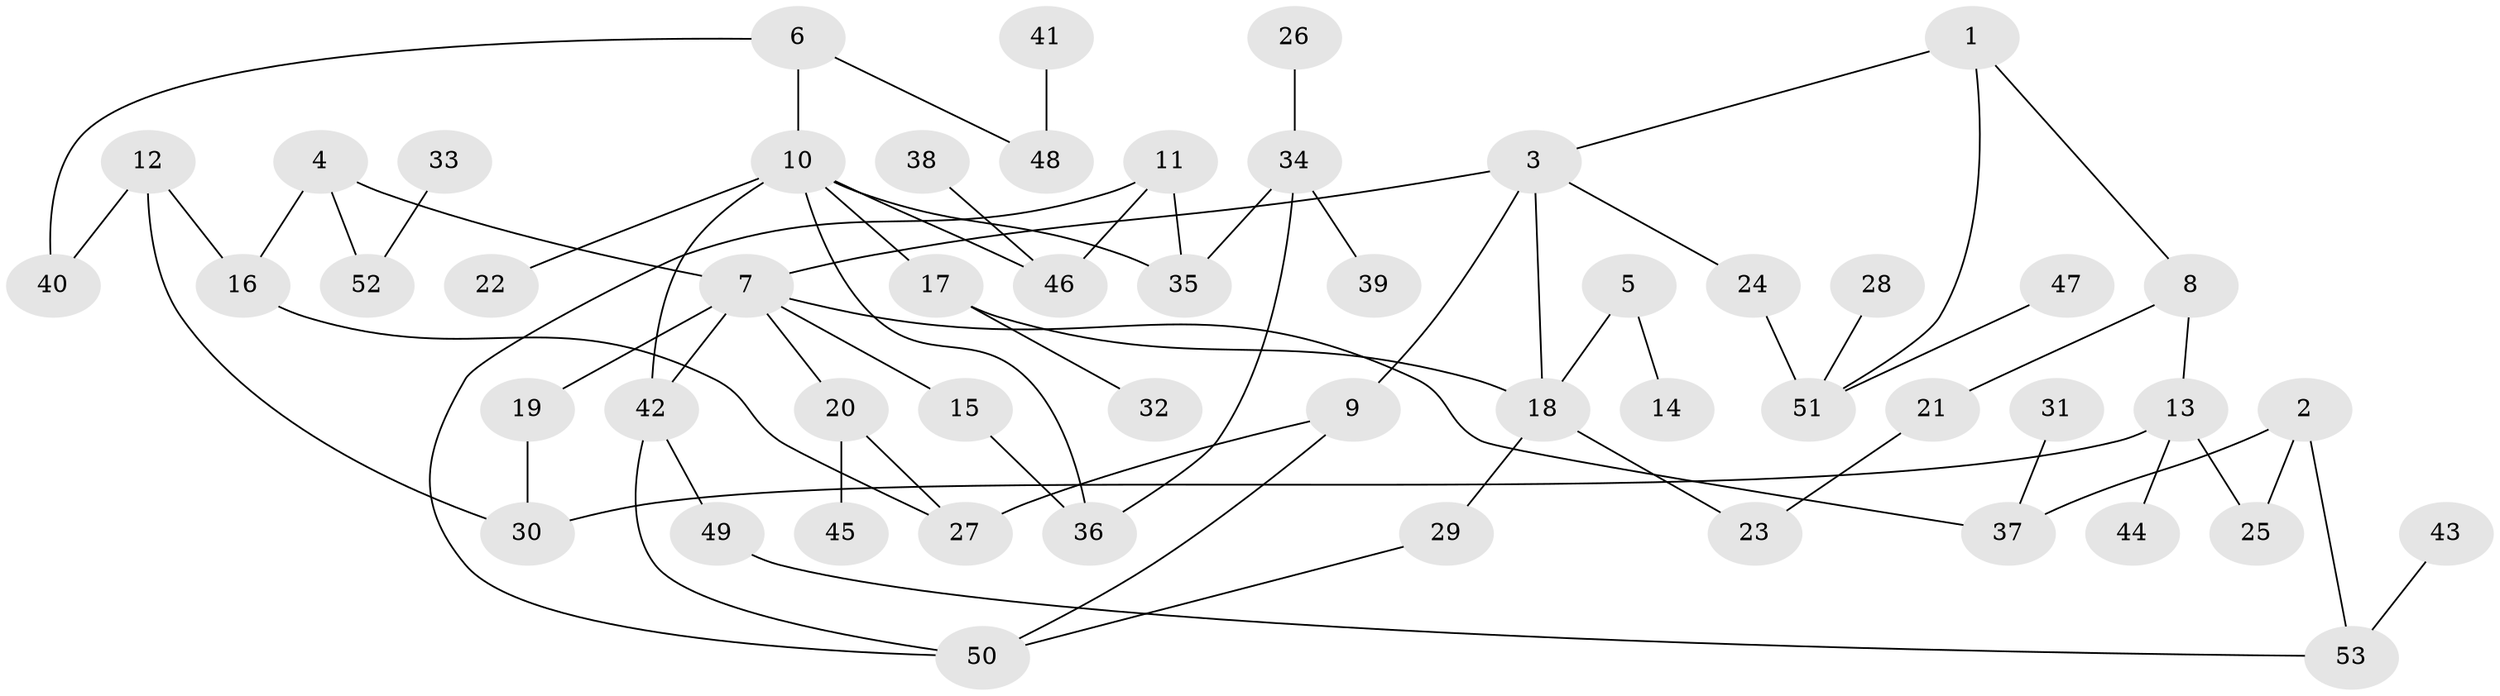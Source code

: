 // original degree distribution, {5: 0.047619047619047616, 3: 0.22857142857142856, 8: 0.009523809523809525, 4: 0.06666666666666667, 6: 0.009523809523809525, 1: 0.3619047619047619, 2: 0.26666666666666666, 7: 0.009523809523809525}
// Generated by graph-tools (version 1.1) at 2025/01/03/09/25 03:01:02]
// undirected, 53 vertices, 68 edges
graph export_dot {
graph [start="1"]
  node [color=gray90,style=filled];
  1;
  2;
  3;
  4;
  5;
  6;
  7;
  8;
  9;
  10;
  11;
  12;
  13;
  14;
  15;
  16;
  17;
  18;
  19;
  20;
  21;
  22;
  23;
  24;
  25;
  26;
  27;
  28;
  29;
  30;
  31;
  32;
  33;
  34;
  35;
  36;
  37;
  38;
  39;
  40;
  41;
  42;
  43;
  44;
  45;
  46;
  47;
  48;
  49;
  50;
  51;
  52;
  53;
  1 -- 3 [weight=1.0];
  1 -- 8 [weight=1.0];
  1 -- 51 [weight=1.0];
  2 -- 25 [weight=1.0];
  2 -- 37 [weight=1.0];
  2 -- 53 [weight=1.0];
  3 -- 7 [weight=1.0];
  3 -- 9 [weight=1.0];
  3 -- 18 [weight=1.0];
  3 -- 24 [weight=1.0];
  4 -- 7 [weight=1.0];
  4 -- 16 [weight=1.0];
  4 -- 52 [weight=1.0];
  5 -- 14 [weight=1.0];
  5 -- 18 [weight=1.0];
  6 -- 10 [weight=1.0];
  6 -- 40 [weight=1.0];
  6 -- 48 [weight=1.0];
  7 -- 15 [weight=1.0];
  7 -- 19 [weight=1.0];
  7 -- 20 [weight=1.0];
  7 -- 37 [weight=1.0];
  7 -- 42 [weight=1.0];
  8 -- 13 [weight=1.0];
  8 -- 21 [weight=1.0];
  9 -- 27 [weight=1.0];
  9 -- 50 [weight=1.0];
  10 -- 17 [weight=1.0];
  10 -- 22 [weight=1.0];
  10 -- 35 [weight=1.0];
  10 -- 36 [weight=1.0];
  10 -- 42 [weight=1.0];
  10 -- 46 [weight=1.0];
  11 -- 35 [weight=1.0];
  11 -- 46 [weight=1.0];
  11 -- 50 [weight=1.0];
  12 -- 16 [weight=1.0];
  12 -- 30 [weight=1.0];
  12 -- 40 [weight=1.0];
  13 -- 25 [weight=1.0];
  13 -- 30 [weight=1.0];
  13 -- 44 [weight=1.0];
  15 -- 36 [weight=1.0];
  16 -- 27 [weight=1.0];
  17 -- 18 [weight=1.0];
  17 -- 32 [weight=1.0];
  18 -- 23 [weight=1.0];
  18 -- 29 [weight=1.0];
  19 -- 30 [weight=1.0];
  20 -- 27 [weight=1.0];
  20 -- 45 [weight=1.0];
  21 -- 23 [weight=1.0];
  24 -- 51 [weight=1.0];
  26 -- 34 [weight=1.0];
  28 -- 51 [weight=1.0];
  29 -- 50 [weight=1.0];
  31 -- 37 [weight=1.0];
  33 -- 52 [weight=1.0];
  34 -- 35 [weight=1.0];
  34 -- 36 [weight=1.0];
  34 -- 39 [weight=1.0];
  38 -- 46 [weight=1.0];
  41 -- 48 [weight=1.0];
  42 -- 49 [weight=1.0];
  42 -- 50 [weight=1.0];
  43 -- 53 [weight=1.0];
  47 -- 51 [weight=1.0];
  49 -- 53 [weight=1.0];
}
